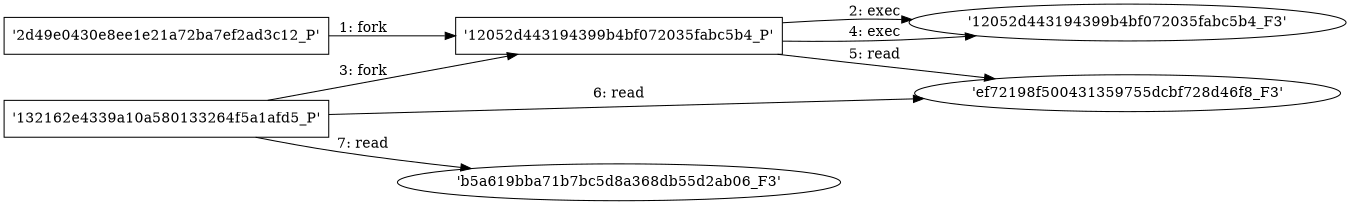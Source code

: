 digraph "D:\Learning\Paper\apt\基于CTI的攻击预警\Dataset\攻击图\ASGfromALLCTI\How Microsoft 365 Security integrates with your broader IT ecosystem—part 2.dot" {
rankdir="LR"
size="9"
fixedsize="false"
splines="true"
nodesep=0.3
ranksep=0
fontsize=10
overlap="scalexy"
engine= "neato"
	"'2d49e0430e8ee1e21a72ba7ef2ad3c12_P'" [node_type=Process shape=box]
	"'12052d443194399b4bf072035fabc5b4_P'" [node_type=Process shape=box]
	"'2d49e0430e8ee1e21a72ba7ef2ad3c12_P'" -> "'12052d443194399b4bf072035fabc5b4_P'" [label="1: fork"]
	"'12052d443194399b4bf072035fabc5b4_P'" [node_type=Process shape=box]
	"'12052d443194399b4bf072035fabc5b4_F3'" [node_type=File shape=ellipse]
	"'12052d443194399b4bf072035fabc5b4_P'" -> "'12052d443194399b4bf072035fabc5b4_F3'" [label="2: exec"]
	"'132162e4339a10a580133264f5a1afd5_P'" [node_type=Process shape=box]
	"'12052d443194399b4bf072035fabc5b4_P'" [node_type=Process shape=box]
	"'132162e4339a10a580133264f5a1afd5_P'" -> "'12052d443194399b4bf072035fabc5b4_P'" [label="3: fork"]
	"'12052d443194399b4bf072035fabc5b4_P'" [node_type=Process shape=box]
	"'12052d443194399b4bf072035fabc5b4_F3'" [node_type=File shape=ellipse]
	"'12052d443194399b4bf072035fabc5b4_P'" -> "'12052d443194399b4bf072035fabc5b4_F3'" [label="4: exec"]
	"'ef72198f500431359755dcbf728d46f8_F3'" [node_type=file shape=ellipse]
	"'12052d443194399b4bf072035fabc5b4_P'" [node_type=Process shape=box]
	"'12052d443194399b4bf072035fabc5b4_P'" -> "'ef72198f500431359755dcbf728d46f8_F3'" [label="5: read"]
	"'ef72198f500431359755dcbf728d46f8_F3'" [node_type=file shape=ellipse]
	"'132162e4339a10a580133264f5a1afd5_P'" [node_type=Process shape=box]
	"'132162e4339a10a580133264f5a1afd5_P'" -> "'ef72198f500431359755dcbf728d46f8_F3'" [label="6: read"]
	"'b5a619bba71b7bc5d8a368db55d2ab06_F3'" [node_type=file shape=ellipse]
	"'132162e4339a10a580133264f5a1afd5_P'" [node_type=Process shape=box]
	"'132162e4339a10a580133264f5a1afd5_P'" -> "'b5a619bba71b7bc5d8a368db55d2ab06_F3'" [label="7: read"]
}
